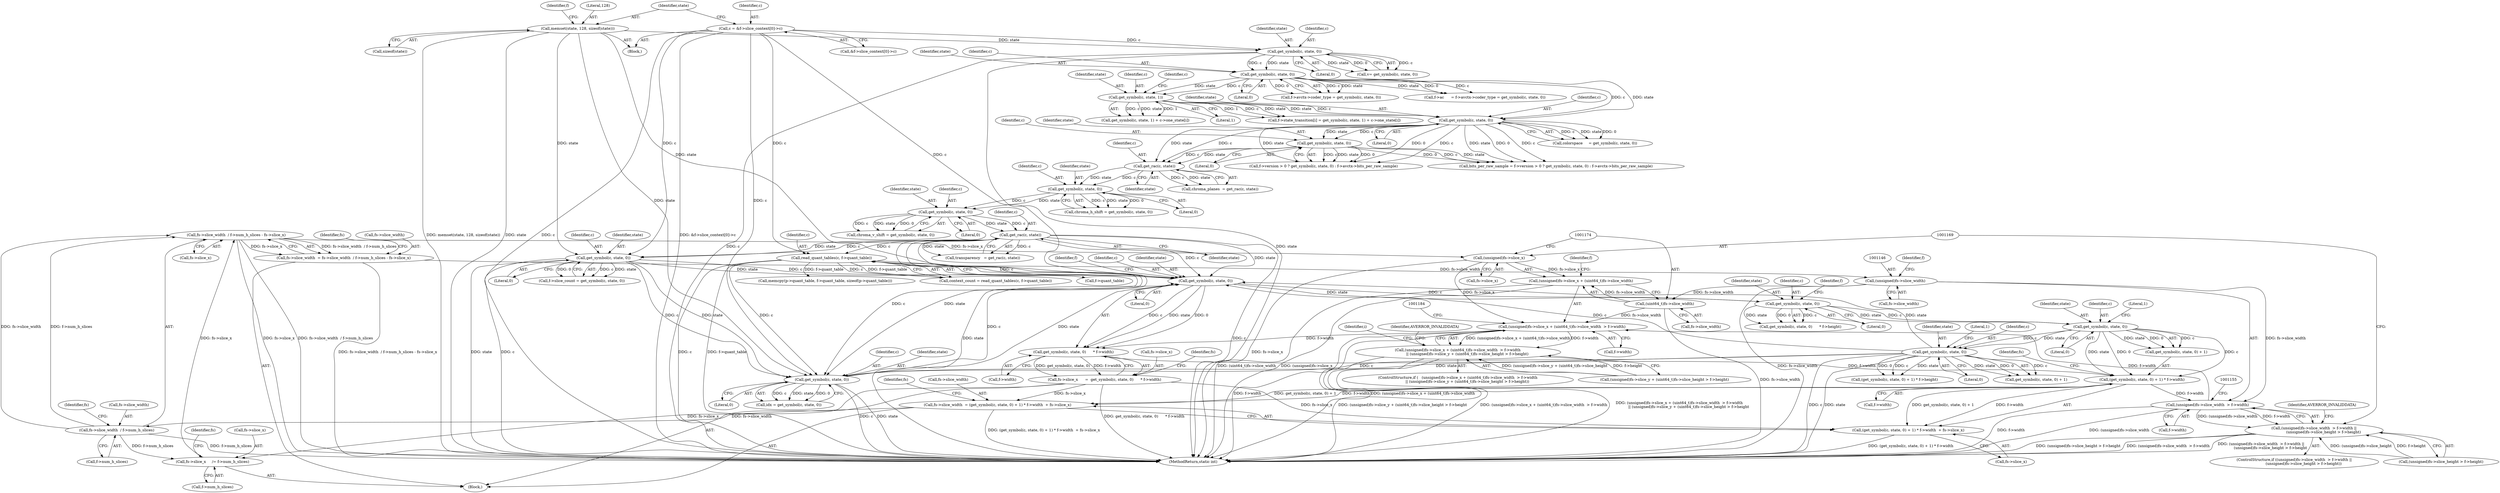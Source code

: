 digraph "0_FFmpeg_b05cd1ea7e45a836f7f6071a716c38bb30326e0f@pointer" {
"1001116" [label="(Call,fs->slice_width  / f->num_h_slices - fs->slice_x)"];
"1001117" [label="(Call,fs->slice_width  / f->num_h_slices)"];
"1001062" [label="(Call,fs->slice_width  = (get_symbol(c, state, 0) + 1) * f->width  + fs->slice_x)"];
"1001067" [label="(Call,(get_symbol(c, state, 0) + 1) * f->width)"];
"1001069" [label="(Call,get_symbol(c, state, 0))"];
"1001055" [label="(Call,get_symbol(c, state, 0))"];
"1001043" [label="(Call,get_symbol(c, state, 0))"];
"1000865" [label="(Call,read_quant_tables(c, f->quant_table))"];
"1000113" [label="(Call,c = &f->slice_context[0]->c)"];
"1000255" [label="(Call,get_rac(c, state))"];
"1000249" [label="(Call,get_symbol(c, state, 0))"];
"1000243" [label="(Call,get_symbol(c, state, 0))"];
"1000238" [label="(Call,get_rac(c, state))"];
"1000215" [label="(Call,get_symbol(c, state, 0))"];
"1000177" [label="(Call,get_symbol(c, state, 0))"];
"1000144" [label="(Call,get_symbol(c, state, 0))"];
"1000123" [label="(Call,memset(state, 128, sizeof(state)))"];
"1000204" [label="(Call,get_symbol(c, state, 1))"];
"1000227" [label="(Call,get_symbol(c, state, 0))"];
"1001228" [label="(Call,get_symbol(c, state, 0))"];
"1000895" [label="(Call,get_symbol(c, state, 0))"];
"1001087" [label="(Call,get_symbol(c, state, 0))"];
"1001042" [label="(Call,get_symbol(c, state, 0)      * f->width)"];
"1001166" [label="(Call,(unsigned)fs->slice_x + (uint64_t)fs->slice_width  > f->width)"];
"1001168" [label="(Call,(unsigned)fs->slice_x)"];
"1001116" [label="(Call,fs->slice_width  / f->num_h_slices - fs->slice_x)"];
"1001098" [label="(Call,fs->slice_x     /= f->num_h_slices)"];
"1001038" [label="(Call,fs->slice_x      =  get_symbol(c, state, 0)      * f->width)"];
"1001173" [label="(Call,(uint64_t)fs->slice_width)"];
"1001145" [label="(Call,(unsigned)fs->slice_width)"];
"1001112" [label="(Call,fs->slice_width  = fs->slice_width  / f->num_h_slices - fs->slice_x)"];
"1001144" [label="(Call,(unsigned)fs->slice_width  > f->width)"];
"1001143" [label="(Call,(unsigned)fs->slice_width  > f->width ||\n                (unsigned)fs->slice_height > f->height)"];
"1001167" [label="(Call,(unsigned)fs->slice_x + (uint64_t)fs->slice_width)"];
"1001066" [label="(Call,(get_symbol(c, state, 0) + 1) * f->width  + fs->slice_x)"];
"1001165" [label="(Call,(unsigned)fs->slice_x + (uint64_t)fs->slice_width  > f->width\n                || (unsigned)fs->slice_y + (uint64_t)fs->slice_height > f->height)"];
"1000249" [label="(Call,get_symbol(c, state, 0))"];
"1001102" [label="(Call,f->num_h_slices)"];
"1001057" [label="(Identifier,state)"];
"1000243" [label="(Call,get_symbol(c, state, 0))"];
"1001124" [label="(Call,fs->slice_x)"];
"1000114" [label="(Identifier,c)"];
"1000197" [label="(Call,f->state_transition[i] = get_symbol(c, state, 1) + c->one_state[i])"];
"1001228" [label="(Call,get_symbol(c, state, 0))"];
"1001142" [label="(ControlStructure,if ((unsigned)fs->slice_width  > f->width ||\n                (unsigned)fs->slice_height > f->height))"];
"1001125" [label="(Identifier,fs)"];
"1000180" [label="(Literal,0)"];
"1001181" [label="(Call,(unsigned)fs->slice_y + (uint64_t)fs->slice_height > f->height)"];
"1000898" [label="(Literal,0)"];
"1001073" [label="(Literal,1)"];
"1001048" [label="(Identifier,f)"];
"1000207" [label="(Literal,1)"];
"1000896" [label="(Identifier,c)"];
"1000230" [label="(Literal,0)"];
"1001129" [label="(Identifier,fs)"];
"1001170" [label="(Call,fs->slice_x)"];
"1001089" [label="(Identifier,state)"];
"1000131" [label="(Identifier,f)"];
"1001113" [label="(Call,fs->slice_width)"];
"1001054" [label="(Call,get_symbol(c, state, 0)      * f->height)"];
"1001091" [label="(Literal,1)"];
"1001164" [label="(ControlStructure,if (   (unsigned)fs->slice_x + (uint64_t)fs->slice_width  > f->width\n                || (unsigned)fs->slice_y + (uint64_t)fs->slice_height > f->height))"];
"1001082" [label="(Identifier,fs)"];
"1000895" [label="(Call,get_symbol(c, state, 0))"];
"1001046" [label="(Literal,0)"];
"1001072" [label="(Literal,0)"];
"1000218" [label="(Literal,0)"];
"1001276" [label="(Call,memcpy(p->quant_table, f->quant_table, sizeof(p->quant_table)))"];
"1001107" [label="(Identifier,fs)"];
"1001043" [label="(Call,get_symbol(c, state, 0))"];
"1001200" [label="(Identifier,i)"];
"1001179" [label="(Identifier,f)"];
"1000104" [label="(Block,)"];
"1001056" [label="(Identifier,c)"];
"1001047" [label="(Call,f->width)"];
"1001038" [label="(Call,fs->slice_x      =  get_symbol(c, state, 0)      * f->width)"];
"1001039" [label="(Call,fs->slice_x)"];
"1000206" [label="(Identifier,state)"];
"1001118" [label="(Call,fs->slice_width)"];
"1000125" [label="(Literal,128)"];
"1001175" [label="(Call,fs->slice_width)"];
"1000204" [label="(Call,get_symbol(c, state, 1))"];
"1001077" [label="(Call,fs->slice_x)"];
"1001165" [label="(Call,(unsigned)fs->slice_x + (uint64_t)fs->slice_width  > f->width\n                || (unsigned)fs->slice_y + (uint64_t)fs->slice_height > f->height)"];
"1000179" [label="(Identifier,state)"];
"1000215" [label="(Call,get_symbol(c, state, 0))"];
"1000144" [label="(Call,get_symbol(c, state, 0))"];
"1001067" [label="(Call,(get_symbol(c, state, 0) + 1) * f->width)"];
"1000205" [label="(Identifier,c)"];
"1001062" [label="(Call,fs->slice_width  = (get_symbol(c, state, 0) + 1) * f->width  + fs->slice_x)"];
"1001163" [label="(Identifier,AVERROR_INVALIDDATA)"];
"1000253" [label="(Call,transparency   = get_rac(c, state))"];
"1000256" [label="(Identifier,c)"];
"1000236" [label="(Call,chroma_planes  = get_rac(c, state))"];
"1000178" [label="(Identifier,c)"];
"1001226" [label="(Call,idx = get_symbol(c, state, 0))"];
"1000255" [label="(Call,get_rac(c, state))"];
"1001173" [label="(Call,(uint64_t)fs->slice_width)"];
"1001069" [label="(Call,get_symbol(c, state, 0))"];
"1000147" [label="(Literal,0)"];
"1000227" [label="(Call,get_symbol(c, state, 0))"];
"1000216" [label="(Identifier,c)"];
"1000246" [label="(Literal,0)"];
"1001147" [label="(Call,fs->slice_width)"];
"1000238" [label="(Call,get_rac(c, state))"];
"1000217" [label="(Identifier,state)"];
"1000863" [label="(Call,context_count = read_quant_tables(c, f->quant_table))"];
"1000897" [label="(Identifier,state)"];
"1001121" [label="(Call,f->num_h_slices)"];
"1001153" [label="(Call,(unsigned)fs->slice_height > f->height)"];
"1001044" [label="(Identifier,c)"];
"1000867" [label="(Call,f->quant_table)"];
"1001068" [label="(Call,get_symbol(c, state, 0) + 1)"];
"1001166" [label="(Call,(unsigned)fs->slice_x + (uint64_t)fs->slice_width  > f->width)"];
"1000126" [label="(Call,sizeof(state))"];
"1000142" [label="(Call,v= get_symbol(c, state, 0))"];
"1000244" [label="(Identifier,c)"];
"1001116" [label="(Call,fs->slice_width  / f->num_h_slices - fs->slice_x)"];
"1001322" [label="(MethodReturn,static int)"];
"1000221" [label="(Call,f->version > 0 ? get_symbol(c, state, 0) : f->avctx->bits_per_raw_sample)"];
"1001088" [label="(Identifier,c)"];
"1001071" [label="(Identifier,state)"];
"1000115" [label="(Call,&f->slice_context[0]->c)"];
"1001066" [label="(Call,(get_symbol(c, state, 0) + 1) * f->width  + fs->slice_x)"];
"1001063" [label="(Call,fs->slice_width)"];
"1001086" [label="(Call,get_symbol(c, state, 0) + 1)"];
"1000240" [label="(Identifier,state)"];
"1001178" [label="(Call,f->width)"];
"1000113" [label="(Call,c = &f->slice_context[0]->c)"];
"1001145" [label="(Call,(unsigned)fs->slice_width)"];
"1000257" [label="(Identifier,state)"];
"1000241" [label="(Call,chroma_h_shift = get_symbol(c, state, 0))"];
"1001060" [label="(Identifier,f)"];
"1000239" [label="(Identifier,c)"];
"1000210" [label="(Identifier,c)"];
"1000866" [label="(Identifier,c)"];
"1000203" [label="(Call,get_symbol(c, state, 1) + c->one_state[i])"];
"1000252" [label="(Literal,0)"];
"1000177" [label="(Call,get_symbol(c, state, 0))"];
"1000171" [label="(Call,f->avctx->coder_type = get_symbol(c, state, 0))"];
"1001099" [label="(Call,fs->slice_x)"];
"1000146" [label="(Identifier,state)"];
"1001098" [label="(Call,fs->slice_x     /= f->num_h_slices)"];
"1001037" [label="(Block,)"];
"1001074" [label="(Call,f->width)"];
"1001078" [label="(Identifier,fs)"];
"1001144" [label="(Call,(unsigned)fs->slice_width  > f->width)"];
"1001229" [label="(Identifier,c)"];
"1000247" [label="(Call,chroma_v_shift = get_symbol(c, state, 0))"];
"1001112" [label="(Call,fs->slice_width  = fs->slice_width  / f->num_h_slices - fs->slice_x)"];
"1000219" [label="(Call,bits_per_raw_sample = f->version > 0 ? get_symbol(c, state, 0) : f->avctx->bits_per_raw_sample)"];
"1000145" [label="(Identifier,c)"];
"1001052" [label="(Identifier,fs)"];
"1001197" [label="(Identifier,AVERROR_INVALIDDATA)"];
"1001087" [label="(Call,get_symbol(c, state, 0))"];
"1001167" [label="(Call,(unsigned)fs->slice_x + (uint64_t)fs->slice_width)"];
"1000251" [label="(Identifier,state)"];
"1000167" [label="(Call,f->ac      = f->avctx->coder_type = get_symbol(c, state, 0))"];
"1001150" [label="(Call,f->width)"];
"1001117" [label="(Call,fs->slice_width  / f->num_h_slices)"];
"1001230" [label="(Identifier,state)"];
"1001090" [label="(Literal,0)"];
"1001042" [label="(Call,get_symbol(c, state, 0)      * f->width)"];
"1001231" [label="(Literal,0)"];
"1000124" [label="(Identifier,state)"];
"1000213" [label="(Call,colorspace     = get_symbol(c, state, 0))"];
"1000865" [label="(Call,read_quant_tables(c, f->quant_table))"];
"1000123" [label="(Call,memset(state, 128, sizeof(state)))"];
"1001168" [label="(Call,(unsigned)fs->slice_x)"];
"1001055" [label="(Call,get_symbol(c, state, 0))"];
"1001143" [label="(Call,(unsigned)fs->slice_width  > f->width ||\n                (unsigned)fs->slice_height > f->height)"];
"1000891" [label="(Call,f->slice_count = get_symbol(c, state, 0))"];
"1001070" [label="(Identifier,c)"];
"1001151" [label="(Identifier,f)"];
"1000228" [label="(Identifier,c)"];
"1000245" [label="(Identifier,state)"];
"1001058" [label="(Literal,0)"];
"1000250" [label="(Identifier,c)"];
"1001045" [label="(Identifier,state)"];
"1000229" [label="(Identifier,state)"];
"1001085" [label="(Call,(get_symbol(c, state, 0) + 1) * f->height)"];
"1001116" -> "1001112"  [label="AST: "];
"1001116" -> "1001124"  [label="CFG: "];
"1001117" -> "1001116"  [label="AST: "];
"1001124" -> "1001116"  [label="AST: "];
"1001112" -> "1001116"  [label="CFG: "];
"1001116" -> "1001322"  [label="DDG: fs->slice_x"];
"1001116" -> "1001322"  [label="DDG: fs->slice_width  / f->num_h_slices"];
"1001116" -> "1001112"  [label="DDG: fs->slice_width  / f->num_h_slices"];
"1001116" -> "1001112"  [label="DDG: fs->slice_x"];
"1001117" -> "1001116"  [label="DDG: fs->slice_width"];
"1001117" -> "1001116"  [label="DDG: f->num_h_slices"];
"1001098" -> "1001116"  [label="DDG: fs->slice_x"];
"1001116" -> "1001168"  [label="DDG: fs->slice_x"];
"1001117" -> "1001121"  [label="CFG: "];
"1001118" -> "1001117"  [label="AST: "];
"1001121" -> "1001117"  [label="AST: "];
"1001125" -> "1001117"  [label="CFG: "];
"1001117" -> "1001322"  [label="DDG: f->num_h_slices"];
"1001117" -> "1001098"  [label="DDG: f->num_h_slices"];
"1001062" -> "1001117"  [label="DDG: fs->slice_width"];
"1001062" -> "1001037"  [label="AST: "];
"1001062" -> "1001066"  [label="CFG: "];
"1001063" -> "1001062"  [label="AST: "];
"1001066" -> "1001062"  [label="AST: "];
"1001082" -> "1001062"  [label="CFG: "];
"1001062" -> "1001322"  [label="DDG: (get_symbol(c, state, 0) + 1) * f->width  + fs->slice_x"];
"1001067" -> "1001062"  [label="DDG: get_symbol(c, state, 0) + 1"];
"1001067" -> "1001062"  [label="DDG: f->width"];
"1001038" -> "1001062"  [label="DDG: fs->slice_x"];
"1001067" -> "1001066"  [label="AST: "];
"1001067" -> "1001074"  [label="CFG: "];
"1001068" -> "1001067"  [label="AST: "];
"1001074" -> "1001067"  [label="AST: "];
"1001078" -> "1001067"  [label="CFG: "];
"1001067" -> "1001066"  [label="DDG: get_symbol(c, state, 0) + 1"];
"1001067" -> "1001066"  [label="DDG: f->width"];
"1001069" -> "1001067"  [label="DDG: c"];
"1001069" -> "1001067"  [label="DDG: state"];
"1001069" -> "1001067"  [label="DDG: 0"];
"1001042" -> "1001067"  [label="DDG: f->width"];
"1001067" -> "1001144"  [label="DDG: f->width"];
"1001069" -> "1001068"  [label="AST: "];
"1001069" -> "1001072"  [label="CFG: "];
"1001070" -> "1001069"  [label="AST: "];
"1001071" -> "1001069"  [label="AST: "];
"1001072" -> "1001069"  [label="AST: "];
"1001073" -> "1001069"  [label="CFG: "];
"1001069" -> "1001068"  [label="DDG: c"];
"1001069" -> "1001068"  [label="DDG: state"];
"1001069" -> "1001068"  [label="DDG: 0"];
"1001055" -> "1001069"  [label="DDG: c"];
"1001055" -> "1001069"  [label="DDG: state"];
"1001069" -> "1001087"  [label="DDG: c"];
"1001069" -> "1001087"  [label="DDG: state"];
"1001055" -> "1001054"  [label="AST: "];
"1001055" -> "1001058"  [label="CFG: "];
"1001056" -> "1001055"  [label="AST: "];
"1001057" -> "1001055"  [label="AST: "];
"1001058" -> "1001055"  [label="AST: "];
"1001060" -> "1001055"  [label="CFG: "];
"1001055" -> "1001054"  [label="DDG: c"];
"1001055" -> "1001054"  [label="DDG: state"];
"1001055" -> "1001054"  [label="DDG: 0"];
"1001043" -> "1001055"  [label="DDG: c"];
"1001043" -> "1001055"  [label="DDG: state"];
"1001043" -> "1001042"  [label="AST: "];
"1001043" -> "1001046"  [label="CFG: "];
"1001044" -> "1001043"  [label="AST: "];
"1001045" -> "1001043"  [label="AST: "];
"1001046" -> "1001043"  [label="AST: "];
"1001048" -> "1001043"  [label="CFG: "];
"1001043" -> "1001042"  [label="DDG: c"];
"1001043" -> "1001042"  [label="DDG: state"];
"1001043" -> "1001042"  [label="DDG: 0"];
"1000865" -> "1001043"  [label="DDG: c"];
"1001228" -> "1001043"  [label="DDG: c"];
"1001228" -> "1001043"  [label="DDG: state"];
"1000895" -> "1001043"  [label="DDG: c"];
"1000895" -> "1001043"  [label="DDG: state"];
"1000255" -> "1001043"  [label="DDG: c"];
"1000255" -> "1001043"  [label="DDG: state"];
"1000113" -> "1001043"  [label="DDG: c"];
"1001087" -> "1001043"  [label="DDG: c"];
"1001087" -> "1001043"  [label="DDG: state"];
"1000123" -> "1001043"  [label="DDG: state"];
"1000865" -> "1000863"  [label="AST: "];
"1000865" -> "1000867"  [label="CFG: "];
"1000866" -> "1000865"  [label="AST: "];
"1000867" -> "1000865"  [label="AST: "];
"1000863" -> "1000865"  [label="CFG: "];
"1000865" -> "1001322"  [label="DDG: c"];
"1000865" -> "1001322"  [label="DDG: f->quant_table"];
"1000865" -> "1000863"  [label="DDG: c"];
"1000865" -> "1000863"  [label="DDG: f->quant_table"];
"1000113" -> "1000865"  [label="DDG: c"];
"1000255" -> "1000865"  [label="DDG: c"];
"1000865" -> "1001228"  [label="DDG: c"];
"1000865" -> "1001276"  [label="DDG: f->quant_table"];
"1000113" -> "1000104"  [label="AST: "];
"1000113" -> "1000115"  [label="CFG: "];
"1000114" -> "1000113"  [label="AST: "];
"1000115" -> "1000113"  [label="AST: "];
"1000124" -> "1000113"  [label="CFG: "];
"1000113" -> "1001322"  [label="DDG: c"];
"1000113" -> "1001322"  [label="DDG: &f->slice_context[0]->c"];
"1000113" -> "1000144"  [label="DDG: c"];
"1000113" -> "1000895"  [label="DDG: c"];
"1000113" -> "1001228"  [label="DDG: c"];
"1000255" -> "1000253"  [label="AST: "];
"1000255" -> "1000257"  [label="CFG: "];
"1000256" -> "1000255"  [label="AST: "];
"1000257" -> "1000255"  [label="AST: "];
"1000253" -> "1000255"  [label="CFG: "];
"1000255" -> "1001322"  [label="DDG: state"];
"1000255" -> "1001322"  [label="DDG: c"];
"1000255" -> "1000253"  [label="DDG: c"];
"1000255" -> "1000253"  [label="DDG: state"];
"1000249" -> "1000255"  [label="DDG: c"];
"1000249" -> "1000255"  [label="DDG: state"];
"1000255" -> "1000895"  [label="DDG: c"];
"1000255" -> "1000895"  [label="DDG: state"];
"1000255" -> "1001228"  [label="DDG: c"];
"1000255" -> "1001228"  [label="DDG: state"];
"1000249" -> "1000247"  [label="AST: "];
"1000249" -> "1000252"  [label="CFG: "];
"1000250" -> "1000249"  [label="AST: "];
"1000251" -> "1000249"  [label="AST: "];
"1000252" -> "1000249"  [label="AST: "];
"1000247" -> "1000249"  [label="CFG: "];
"1000249" -> "1000247"  [label="DDG: c"];
"1000249" -> "1000247"  [label="DDG: state"];
"1000249" -> "1000247"  [label="DDG: 0"];
"1000243" -> "1000249"  [label="DDG: c"];
"1000243" -> "1000249"  [label="DDG: state"];
"1000243" -> "1000241"  [label="AST: "];
"1000243" -> "1000246"  [label="CFG: "];
"1000244" -> "1000243"  [label="AST: "];
"1000245" -> "1000243"  [label="AST: "];
"1000246" -> "1000243"  [label="AST: "];
"1000241" -> "1000243"  [label="CFG: "];
"1000243" -> "1000241"  [label="DDG: c"];
"1000243" -> "1000241"  [label="DDG: state"];
"1000243" -> "1000241"  [label="DDG: 0"];
"1000238" -> "1000243"  [label="DDG: c"];
"1000238" -> "1000243"  [label="DDG: state"];
"1000238" -> "1000236"  [label="AST: "];
"1000238" -> "1000240"  [label="CFG: "];
"1000239" -> "1000238"  [label="AST: "];
"1000240" -> "1000238"  [label="AST: "];
"1000236" -> "1000238"  [label="CFG: "];
"1000238" -> "1000236"  [label="DDG: c"];
"1000238" -> "1000236"  [label="DDG: state"];
"1000215" -> "1000238"  [label="DDG: c"];
"1000215" -> "1000238"  [label="DDG: state"];
"1000227" -> "1000238"  [label="DDG: c"];
"1000227" -> "1000238"  [label="DDG: state"];
"1000215" -> "1000213"  [label="AST: "];
"1000215" -> "1000218"  [label="CFG: "];
"1000216" -> "1000215"  [label="AST: "];
"1000217" -> "1000215"  [label="AST: "];
"1000218" -> "1000215"  [label="AST: "];
"1000213" -> "1000215"  [label="CFG: "];
"1000215" -> "1000213"  [label="DDG: c"];
"1000215" -> "1000213"  [label="DDG: state"];
"1000215" -> "1000213"  [label="DDG: 0"];
"1000177" -> "1000215"  [label="DDG: c"];
"1000177" -> "1000215"  [label="DDG: state"];
"1000204" -> "1000215"  [label="DDG: c"];
"1000204" -> "1000215"  [label="DDG: state"];
"1000215" -> "1000219"  [label="DDG: c"];
"1000215" -> "1000219"  [label="DDG: state"];
"1000215" -> "1000219"  [label="DDG: 0"];
"1000215" -> "1000221"  [label="DDG: c"];
"1000215" -> "1000221"  [label="DDG: state"];
"1000215" -> "1000221"  [label="DDG: 0"];
"1000215" -> "1000227"  [label="DDG: c"];
"1000215" -> "1000227"  [label="DDG: state"];
"1000177" -> "1000171"  [label="AST: "];
"1000177" -> "1000180"  [label="CFG: "];
"1000178" -> "1000177"  [label="AST: "];
"1000179" -> "1000177"  [label="AST: "];
"1000180" -> "1000177"  [label="AST: "];
"1000171" -> "1000177"  [label="CFG: "];
"1000177" -> "1000167"  [label="DDG: c"];
"1000177" -> "1000167"  [label="DDG: state"];
"1000177" -> "1000167"  [label="DDG: 0"];
"1000177" -> "1000171"  [label="DDG: c"];
"1000177" -> "1000171"  [label="DDG: state"];
"1000177" -> "1000171"  [label="DDG: 0"];
"1000144" -> "1000177"  [label="DDG: c"];
"1000144" -> "1000177"  [label="DDG: state"];
"1000177" -> "1000204"  [label="DDG: c"];
"1000177" -> "1000204"  [label="DDG: state"];
"1000144" -> "1000142"  [label="AST: "];
"1000144" -> "1000147"  [label="CFG: "];
"1000145" -> "1000144"  [label="AST: "];
"1000146" -> "1000144"  [label="AST: "];
"1000147" -> "1000144"  [label="AST: "];
"1000142" -> "1000144"  [label="CFG: "];
"1000144" -> "1001322"  [label="DDG: c"];
"1000144" -> "1001322"  [label="DDG: state"];
"1000144" -> "1000142"  [label="DDG: c"];
"1000144" -> "1000142"  [label="DDG: state"];
"1000144" -> "1000142"  [label="DDG: 0"];
"1000123" -> "1000144"  [label="DDG: state"];
"1000123" -> "1000104"  [label="AST: "];
"1000123" -> "1000126"  [label="CFG: "];
"1000124" -> "1000123"  [label="AST: "];
"1000125" -> "1000123"  [label="AST: "];
"1000126" -> "1000123"  [label="AST: "];
"1000131" -> "1000123"  [label="CFG: "];
"1000123" -> "1001322"  [label="DDG: memset(state, 128, sizeof(state))"];
"1000123" -> "1001322"  [label="DDG: state"];
"1000123" -> "1000895"  [label="DDG: state"];
"1000123" -> "1001228"  [label="DDG: state"];
"1000204" -> "1000203"  [label="AST: "];
"1000204" -> "1000207"  [label="CFG: "];
"1000205" -> "1000204"  [label="AST: "];
"1000206" -> "1000204"  [label="AST: "];
"1000207" -> "1000204"  [label="AST: "];
"1000210" -> "1000204"  [label="CFG: "];
"1000204" -> "1000197"  [label="DDG: c"];
"1000204" -> "1000197"  [label="DDG: state"];
"1000204" -> "1000197"  [label="DDG: 1"];
"1000204" -> "1000203"  [label="DDG: c"];
"1000204" -> "1000203"  [label="DDG: state"];
"1000204" -> "1000203"  [label="DDG: 1"];
"1000227" -> "1000221"  [label="AST: "];
"1000227" -> "1000230"  [label="CFG: "];
"1000228" -> "1000227"  [label="AST: "];
"1000229" -> "1000227"  [label="AST: "];
"1000230" -> "1000227"  [label="AST: "];
"1000221" -> "1000227"  [label="CFG: "];
"1000227" -> "1000219"  [label="DDG: c"];
"1000227" -> "1000219"  [label="DDG: state"];
"1000227" -> "1000219"  [label="DDG: 0"];
"1000227" -> "1000221"  [label="DDG: c"];
"1000227" -> "1000221"  [label="DDG: state"];
"1000227" -> "1000221"  [label="DDG: 0"];
"1001228" -> "1001226"  [label="AST: "];
"1001228" -> "1001231"  [label="CFG: "];
"1001229" -> "1001228"  [label="AST: "];
"1001230" -> "1001228"  [label="AST: "];
"1001231" -> "1001228"  [label="AST: "];
"1001226" -> "1001228"  [label="CFG: "];
"1001228" -> "1001322"  [label="DDG: c"];
"1001228" -> "1001322"  [label="DDG: state"];
"1001228" -> "1001226"  [label="DDG: c"];
"1001228" -> "1001226"  [label="DDG: state"];
"1001228" -> "1001226"  [label="DDG: 0"];
"1000895" -> "1001228"  [label="DDG: c"];
"1000895" -> "1001228"  [label="DDG: state"];
"1001087" -> "1001228"  [label="DDG: c"];
"1001087" -> "1001228"  [label="DDG: state"];
"1000895" -> "1000891"  [label="AST: "];
"1000895" -> "1000898"  [label="CFG: "];
"1000896" -> "1000895"  [label="AST: "];
"1000897" -> "1000895"  [label="AST: "];
"1000898" -> "1000895"  [label="AST: "];
"1000891" -> "1000895"  [label="CFG: "];
"1000895" -> "1001322"  [label="DDG: state"];
"1000895" -> "1001322"  [label="DDG: c"];
"1000895" -> "1000891"  [label="DDG: c"];
"1000895" -> "1000891"  [label="DDG: state"];
"1000895" -> "1000891"  [label="DDG: 0"];
"1001087" -> "1001086"  [label="AST: "];
"1001087" -> "1001090"  [label="CFG: "];
"1001088" -> "1001087"  [label="AST: "];
"1001089" -> "1001087"  [label="AST: "];
"1001090" -> "1001087"  [label="AST: "];
"1001091" -> "1001087"  [label="CFG: "];
"1001087" -> "1001322"  [label="DDG: c"];
"1001087" -> "1001322"  [label="DDG: state"];
"1001087" -> "1001085"  [label="DDG: c"];
"1001087" -> "1001085"  [label="DDG: state"];
"1001087" -> "1001085"  [label="DDG: 0"];
"1001087" -> "1001086"  [label="DDG: c"];
"1001087" -> "1001086"  [label="DDG: state"];
"1001087" -> "1001086"  [label="DDG: 0"];
"1001042" -> "1001038"  [label="AST: "];
"1001042" -> "1001047"  [label="CFG: "];
"1001047" -> "1001042"  [label="AST: "];
"1001038" -> "1001042"  [label="CFG: "];
"1001042" -> "1001038"  [label="DDG: get_symbol(c, state, 0)"];
"1001042" -> "1001038"  [label="DDG: f->width"];
"1001166" -> "1001042"  [label="DDG: f->width"];
"1001166" -> "1001165"  [label="AST: "];
"1001166" -> "1001178"  [label="CFG: "];
"1001167" -> "1001166"  [label="AST: "];
"1001178" -> "1001166"  [label="AST: "];
"1001184" -> "1001166"  [label="CFG: "];
"1001165" -> "1001166"  [label="CFG: "];
"1001166" -> "1001322"  [label="DDG: f->width"];
"1001166" -> "1001322"  [label="DDG: (unsigned)fs->slice_x + (uint64_t)fs->slice_width"];
"1001166" -> "1001165"  [label="DDG: (unsigned)fs->slice_x + (uint64_t)fs->slice_width"];
"1001166" -> "1001165"  [label="DDG: f->width"];
"1001168" -> "1001166"  [label="DDG: fs->slice_x"];
"1001173" -> "1001166"  [label="DDG: fs->slice_width"];
"1001144" -> "1001166"  [label="DDG: f->width"];
"1001168" -> "1001167"  [label="AST: "];
"1001168" -> "1001170"  [label="CFG: "];
"1001169" -> "1001168"  [label="AST: "];
"1001170" -> "1001168"  [label="AST: "];
"1001174" -> "1001168"  [label="CFG: "];
"1001168" -> "1001322"  [label="DDG: fs->slice_x"];
"1001168" -> "1001167"  [label="DDG: fs->slice_x"];
"1001098" -> "1001037"  [label="AST: "];
"1001098" -> "1001102"  [label="CFG: "];
"1001099" -> "1001098"  [label="AST: "];
"1001102" -> "1001098"  [label="AST: "];
"1001107" -> "1001098"  [label="CFG: "];
"1001038" -> "1001098"  [label="DDG: fs->slice_x"];
"1001038" -> "1001037"  [label="AST: "];
"1001039" -> "1001038"  [label="AST: "];
"1001052" -> "1001038"  [label="CFG: "];
"1001038" -> "1001322"  [label="DDG: get_symbol(c, state, 0)      * f->width"];
"1001038" -> "1001066"  [label="DDG: fs->slice_x"];
"1001173" -> "1001167"  [label="AST: "];
"1001173" -> "1001175"  [label="CFG: "];
"1001174" -> "1001173"  [label="AST: "];
"1001175" -> "1001173"  [label="AST: "];
"1001167" -> "1001173"  [label="CFG: "];
"1001173" -> "1001322"  [label="DDG: fs->slice_width"];
"1001173" -> "1001167"  [label="DDG: fs->slice_width"];
"1001145" -> "1001173"  [label="DDG: fs->slice_width"];
"1001145" -> "1001144"  [label="AST: "];
"1001145" -> "1001147"  [label="CFG: "];
"1001146" -> "1001145"  [label="AST: "];
"1001147" -> "1001145"  [label="AST: "];
"1001151" -> "1001145"  [label="CFG: "];
"1001145" -> "1001322"  [label="DDG: fs->slice_width"];
"1001145" -> "1001144"  [label="DDG: fs->slice_width"];
"1001112" -> "1001145"  [label="DDG: fs->slice_width"];
"1001112" -> "1001037"  [label="AST: "];
"1001113" -> "1001112"  [label="AST: "];
"1001129" -> "1001112"  [label="CFG: "];
"1001112" -> "1001322"  [label="DDG: fs->slice_width  / f->num_h_slices - fs->slice_x"];
"1001144" -> "1001143"  [label="AST: "];
"1001144" -> "1001150"  [label="CFG: "];
"1001150" -> "1001144"  [label="AST: "];
"1001155" -> "1001144"  [label="CFG: "];
"1001143" -> "1001144"  [label="CFG: "];
"1001144" -> "1001322"  [label="DDG: f->width"];
"1001144" -> "1001322"  [label="DDG: (unsigned)fs->slice_width"];
"1001144" -> "1001143"  [label="DDG: (unsigned)fs->slice_width"];
"1001144" -> "1001143"  [label="DDG: f->width"];
"1001143" -> "1001142"  [label="AST: "];
"1001143" -> "1001153"  [label="CFG: "];
"1001153" -> "1001143"  [label="AST: "];
"1001163" -> "1001143"  [label="CFG: "];
"1001169" -> "1001143"  [label="CFG: "];
"1001143" -> "1001322"  [label="DDG: (unsigned)fs->slice_height > f->height"];
"1001143" -> "1001322"  [label="DDG: (unsigned)fs->slice_width  > f->width"];
"1001143" -> "1001322"  [label="DDG: (unsigned)fs->slice_width  > f->width ||\n                (unsigned)fs->slice_height > f->height"];
"1001153" -> "1001143"  [label="DDG: (unsigned)fs->slice_height"];
"1001153" -> "1001143"  [label="DDG: f->height"];
"1001179" -> "1001167"  [label="CFG: "];
"1001167" -> "1001322"  [label="DDG: (uint64_t)fs->slice_width"];
"1001167" -> "1001322"  [label="DDG: (unsigned)fs->slice_x"];
"1001066" -> "1001077"  [label="CFG: "];
"1001077" -> "1001066"  [label="AST: "];
"1001066" -> "1001322"  [label="DDG: (get_symbol(c, state, 0) + 1) * f->width"];
"1001165" -> "1001164"  [label="AST: "];
"1001165" -> "1001181"  [label="CFG: "];
"1001181" -> "1001165"  [label="AST: "];
"1001197" -> "1001165"  [label="CFG: "];
"1001200" -> "1001165"  [label="CFG: "];
"1001165" -> "1001322"  [label="DDG: (unsigned)fs->slice_x + (uint64_t)fs->slice_width  > f->width"];
"1001165" -> "1001322"  [label="DDG: (unsigned)fs->slice_x + (uint64_t)fs->slice_width  > f->width\n                || (unsigned)fs->slice_y + (uint64_t)fs->slice_height > f->height"];
"1001165" -> "1001322"  [label="DDG: (unsigned)fs->slice_y + (uint64_t)fs->slice_height > f->height"];
"1001181" -> "1001165"  [label="DDG: (unsigned)fs->slice_y + (uint64_t)fs->slice_height"];
"1001181" -> "1001165"  [label="DDG: f->height"];
}
